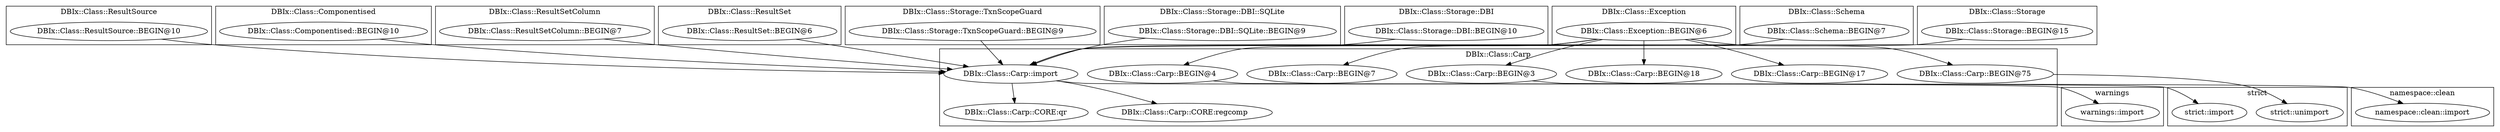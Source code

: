 digraph {
graph [overlap=false]
subgraph cluster_DBIx_Class_Carp {
	label="DBIx::Class::Carp";
	"DBIx::Class::Carp::BEGIN@4";
	"DBIx::Class::Carp::BEGIN@7";
	"DBIx::Class::Carp::BEGIN@3";
	"DBIx::Class::Carp::BEGIN@75";
	"DBIx::Class::Carp::CORE:qr";
	"DBIx::Class::Carp::import";
	"DBIx::Class::Carp::BEGIN@17";
	"DBIx::Class::Carp::BEGIN@18";
	"DBIx::Class::Carp::CORE:regcomp";
}
subgraph cluster_DBIx_Class_ResultSource {
	label="DBIx::Class::ResultSource";
	"DBIx::Class::ResultSource::BEGIN@10";
}
subgraph cluster_DBIx_Class_Componentised {
	label="DBIx::Class::Componentised";
	"DBIx::Class::Componentised::BEGIN@10";
}
subgraph cluster_DBIx_Class_ResultSetColumn {
	label="DBIx::Class::ResultSetColumn";
	"DBIx::Class::ResultSetColumn::BEGIN@7";
}
subgraph cluster_DBIx_Class_ResultSet {
	label="DBIx::Class::ResultSet";
	"DBIx::Class::ResultSet::BEGIN@6";
}
subgraph cluster_DBIx_Class_Storage_TxnScopeGuard {
	label="DBIx::Class::Storage::TxnScopeGuard";
	"DBIx::Class::Storage::TxnScopeGuard::BEGIN@9";
}
subgraph cluster_namespace_clean {
	label="namespace::clean";
	"namespace::clean::import";
}
subgraph cluster_warnings {
	label="warnings";
	"warnings::import";
}
subgraph cluster_DBIx_Class_Storage_DBI_SQLite {
	label="DBIx::Class::Storage::DBI::SQLite";
	"DBIx::Class::Storage::DBI::SQLite::BEGIN@9";
}
subgraph cluster_DBIx_Class_Storage_DBI {
	label="DBIx::Class::Storage::DBI";
	"DBIx::Class::Storage::DBI::BEGIN@10";
}
subgraph cluster_DBIx_Class_Exception {
	label="DBIx::Class::Exception";
	"DBIx::Class::Exception::BEGIN@6";
}
subgraph cluster_DBIx_Class_Schema {
	label="DBIx::Class::Schema";
	"DBIx::Class::Schema::BEGIN@7";
}
subgraph cluster_DBIx_Class_Storage {
	label="DBIx::Class::Storage";
	"DBIx::Class::Storage::BEGIN@15";
}
subgraph cluster_strict {
	label="strict";
	"strict::unimport";
	"strict::import";
}
"DBIx::Class::Carp::import" -> "DBIx::Class::Carp::CORE:qr";
"DBIx::Class::Exception::BEGIN@6" -> "DBIx::Class::Carp::BEGIN@3";
"DBIx::Class::Carp::import" -> "namespace::clean::import";
"DBIx::Class::Carp::BEGIN@3" -> "strict::import";
"DBIx::Class::Exception::BEGIN@6" -> "DBIx::Class::Carp::BEGIN@17";
"DBIx::Class::Exception::BEGIN@6" -> "DBIx::Class::Carp::BEGIN@7";
"DBIx::Class::Carp::BEGIN@75" -> "strict::unimport";
"DBIx::Class::Carp::BEGIN@4" -> "warnings::import";
"DBIx::Class::ResultSetColumn::BEGIN@7" -> "DBIx::Class::Carp::import";
"DBIx::Class::Storage::BEGIN@15" -> "DBIx::Class::Carp::import";
"DBIx::Class::ResultSet::BEGIN@6" -> "DBIx::Class::Carp::import";
"DBIx::Class::Storage::DBI::BEGIN@10" -> "DBIx::Class::Carp::import";
"DBIx::Class::ResultSource::BEGIN@10" -> "DBIx::Class::Carp::import";
"DBIx::Class::Componentised::BEGIN@10" -> "DBIx::Class::Carp::import";
"DBIx::Class::Storage::TxnScopeGuard::BEGIN@9" -> "DBIx::Class::Carp::import";
"DBIx::Class::Storage::DBI::SQLite::BEGIN@9" -> "DBIx::Class::Carp::import";
"DBIx::Class::Schema::BEGIN@7" -> "DBIx::Class::Carp::import";
"DBIx::Class::Exception::BEGIN@6" -> "DBIx::Class::Carp::BEGIN@4";
"DBIx::Class::Exception::BEGIN@6" -> "DBIx::Class::Carp::BEGIN@18";
"DBIx::Class::Carp::import" -> "DBIx::Class::Carp::CORE:regcomp";
"DBIx::Class::Exception::BEGIN@6" -> "DBIx::Class::Carp::BEGIN@75";
}
